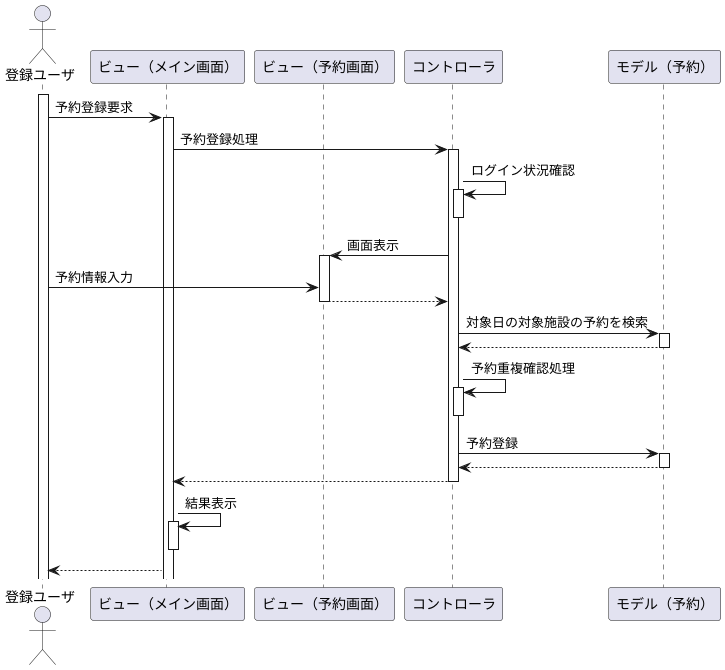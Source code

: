 @startuml 施設を予約する機能

actor 登録ユーザ as user
participant "ビュー（メイン画面）" as view1
participant "ビュー（予約画面）" as view2
participant "コントローラ" as controller
participant "モデル（予約）" as model

activate user

user ->  view1 : 予約登録要求
activate view1
view1 -> controller : 予約登録処理
activate controller

controller -> controller : ログイン状況確認
activate controller
deactivate controller

controller -> view2 : 画面表示
activate view2
user -> view2 : 予約情報入力
view2 --> controller
deactivate view2

controller -> model : 対象日の対象施設の予約を検索
activate model
controller <-- model
deactivate model

controller -> controller : 予約重複確認処理
activate controller
deactivate controller

controller -> model : 予約登録
activate model
controller <-- model
deactivate model


deactivate model
view1 <-- controller
deactivate controller

view1 -> view1 : 結果表示
activate view1
deactivate view1

user <-- view1

@enduml

